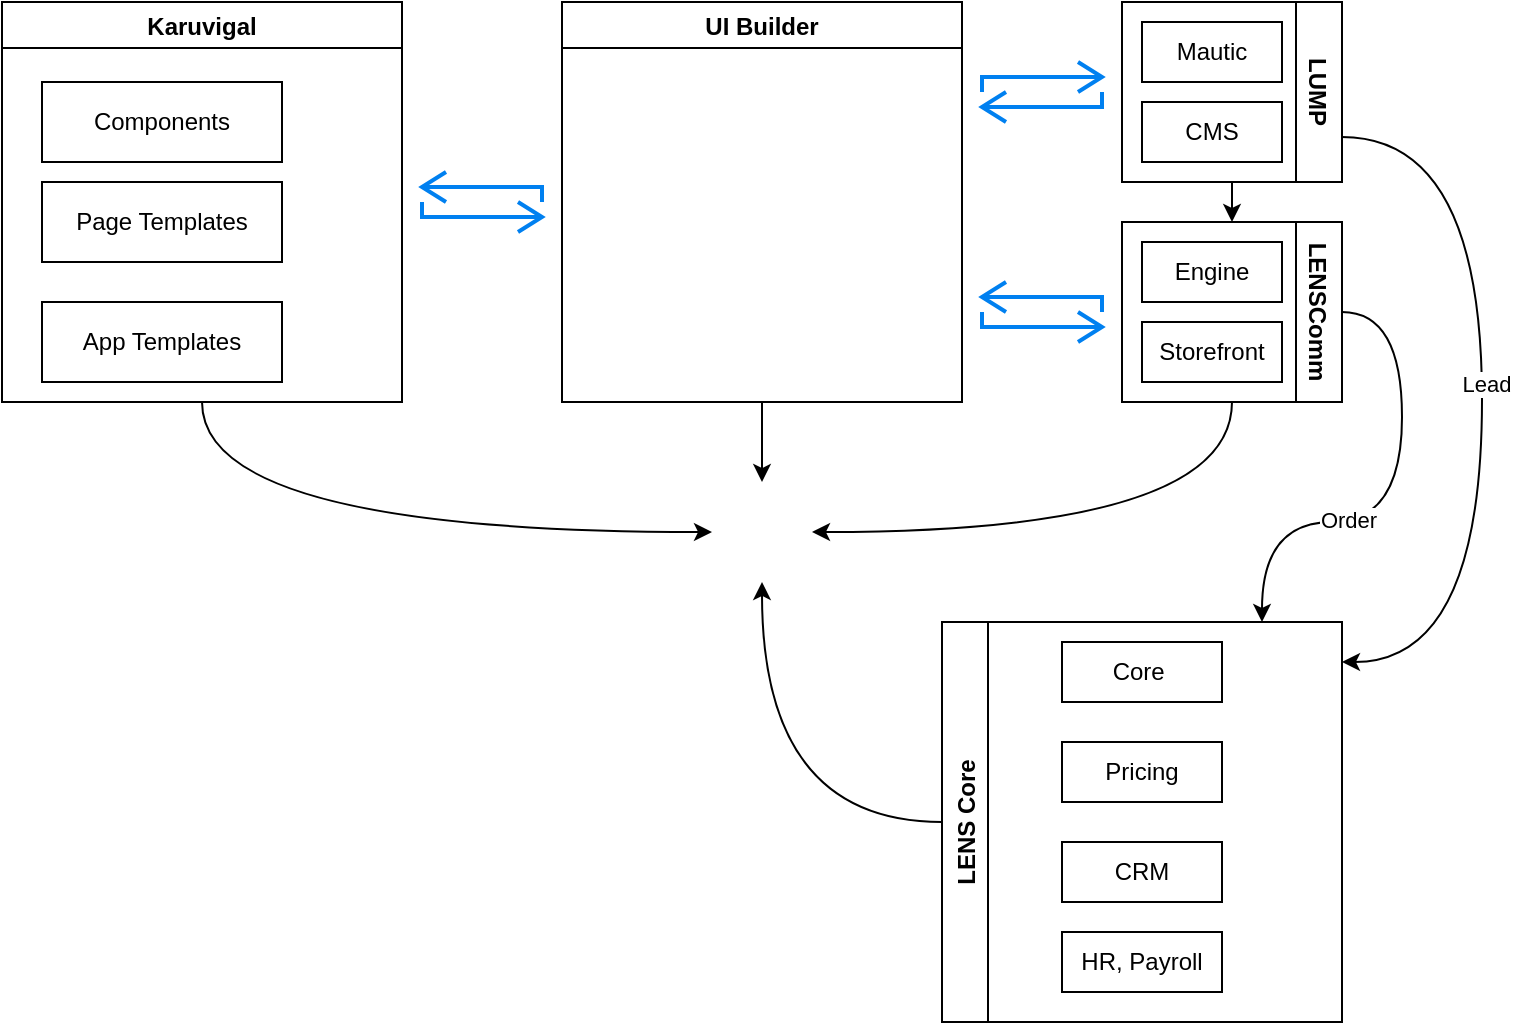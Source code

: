 <mxfile version="16.5.3" type="github">
  <diagram id="R2lEEEUBdFMjLlhIrx00" name="Page-1">
    <mxGraphModel dx="943" dy="526" grid="1" gridSize="10" guides="1" tooltips="1" connect="1" arrows="1" fold="1" page="1" pageScale="1" pageWidth="850" pageHeight="1100" math="0" shadow="0" extFonts="Permanent Marker^https://fonts.googleapis.com/css?family=Permanent+Marker">
      <root>
        <mxCell id="0" />
        <mxCell id="1" parent="0" />
        <mxCell id="raxthA5aU1QFH78hSA78-22" style="edgeStyle=orthogonalEdgeStyle;rounded=0;orthogonalLoop=1;jettySize=auto;html=1;exitX=0.5;exitY=1;exitDx=0;exitDy=0;curved=1;entryX=0;entryY=0.5;entryDx=0;entryDy=0;" parent="1" source="raxthA5aU1QFH78hSA78-4" target="raxthA5aU1QFH78hSA78-20" edge="1">
          <mxGeometry relative="1" as="geometry">
            <mxPoint x="260" y="480" as="targetPoint" />
          </mxGeometry>
        </mxCell>
        <mxCell id="raxthA5aU1QFH78hSA78-4" value="Karuvigal" style="swimlane;" parent="1" vertex="1">
          <mxGeometry x="80" y="80" width="200" height="200" as="geometry" />
        </mxCell>
        <mxCell id="raxthA5aU1QFH78hSA78-3" value="Components" style="rounded=0;whiteSpace=wrap;html=1;" parent="raxthA5aU1QFH78hSA78-4" vertex="1">
          <mxGeometry x="20" y="40" width="120" height="40" as="geometry" />
        </mxCell>
        <mxCell id="raxthA5aU1QFH78hSA78-5" value="Page Templates" style="rounded=0;whiteSpace=wrap;html=1;" parent="raxthA5aU1QFH78hSA78-4" vertex="1">
          <mxGeometry x="20" y="90" width="120" height="40" as="geometry" />
        </mxCell>
        <mxCell id="raxthA5aU1QFH78hSA78-6" value="App Templates" style="rounded=0;whiteSpace=wrap;html=1;" parent="raxthA5aU1QFH78hSA78-4" vertex="1">
          <mxGeometry x="20" y="150" width="120" height="40" as="geometry" />
        </mxCell>
        <mxCell id="raxthA5aU1QFH78hSA78-24" style="edgeStyle=orthogonalEdgeStyle;curved=1;rounded=0;orthogonalLoop=1;jettySize=auto;html=1;exitX=0.5;exitY=1;exitDx=0;exitDy=0;entryX=0.5;entryY=0;entryDx=0;entryDy=0;" parent="1" source="raxthA5aU1QFH78hSA78-7" target="raxthA5aU1QFH78hSA78-20" edge="1">
          <mxGeometry relative="1" as="geometry" />
        </mxCell>
        <mxCell id="raxthA5aU1QFH78hSA78-7" value="UI Builder" style="swimlane;" parent="1" vertex="1">
          <mxGeometry x="360" y="80" width="200" height="200" as="geometry" />
        </mxCell>
        <mxCell id="0GLVNOaQ7vTxbKbtqLo7-8" style="edgeStyle=orthogonalEdgeStyle;curved=1;rounded=0;orthogonalLoop=1;jettySize=auto;html=1;exitX=0.5;exitY=0;exitDx=0;exitDy=0;entryX=0.5;entryY=1;entryDx=0;entryDy=0;" edge="1" parent="1" source="raxthA5aU1QFH78hSA78-9" target="raxthA5aU1QFH78hSA78-12">
          <mxGeometry relative="1" as="geometry" />
        </mxCell>
        <mxCell id="0GLVNOaQ7vTxbKbtqLo7-9" style="edgeStyle=orthogonalEdgeStyle;curved=1;rounded=0;orthogonalLoop=1;jettySize=auto;html=1;exitX=0;exitY=0.25;exitDx=0;exitDy=0;" edge="1" parent="1" source="raxthA5aU1QFH78hSA78-9">
          <mxGeometry relative="1" as="geometry">
            <mxPoint x="750" y="410" as="targetPoint" />
            <Array as="points">
              <mxPoint x="820" y="148" />
              <mxPoint x="820" y="410" />
            </Array>
          </mxGeometry>
        </mxCell>
        <mxCell id="0GLVNOaQ7vTxbKbtqLo7-10" value="Lead" style="edgeLabel;html=1;align=center;verticalAlign=middle;resizable=0;points=[];" vertex="1" connectable="0" parent="0GLVNOaQ7vTxbKbtqLo7-9">
          <mxGeometry x="-0.038" y="2" relative="1" as="geometry">
            <mxPoint as="offset" />
          </mxGeometry>
        </mxCell>
        <mxCell id="raxthA5aU1QFH78hSA78-9" value="LUMP" style="swimlane;horizontal=0;rotation=-180;" parent="1" vertex="1">
          <mxGeometry x="640" y="80" width="110" height="90" as="geometry" />
        </mxCell>
        <mxCell id="raxthA5aU1QFH78hSA78-10" value="CMS" style="rounded=0;whiteSpace=wrap;html=1;" parent="raxthA5aU1QFH78hSA78-9" vertex="1">
          <mxGeometry x="10" y="50" width="70" height="30" as="geometry" />
        </mxCell>
        <mxCell id="raxthA5aU1QFH78hSA78-11" value="Mautic" style="whiteSpace=wrap;html=1;" parent="raxthA5aU1QFH78hSA78-9" vertex="1">
          <mxGeometry x="10" y="10" width="70" height="30" as="geometry" />
        </mxCell>
        <mxCell id="raxthA5aU1QFH78hSA78-23" style="edgeStyle=orthogonalEdgeStyle;curved=1;rounded=0;orthogonalLoop=1;jettySize=auto;html=1;exitX=0.5;exitY=0;exitDx=0;exitDy=0;entryX=1;entryY=0.5;entryDx=0;entryDy=0;" parent="1" source="raxthA5aU1QFH78hSA78-12" target="raxthA5aU1QFH78hSA78-20" edge="1">
          <mxGeometry relative="1" as="geometry" />
        </mxCell>
        <mxCell id="0GLVNOaQ7vTxbKbtqLo7-11" style="edgeStyle=orthogonalEdgeStyle;curved=1;rounded=0;orthogonalLoop=1;jettySize=auto;html=1;exitX=0;exitY=0.5;exitDx=0;exitDy=0;" edge="1" parent="1" source="raxthA5aU1QFH78hSA78-12">
          <mxGeometry relative="1" as="geometry">
            <mxPoint x="710" y="390" as="targetPoint" />
            <Array as="points">
              <mxPoint x="780" y="235" />
              <mxPoint x="780" y="340" />
              <mxPoint x="710" y="340" />
            </Array>
          </mxGeometry>
        </mxCell>
        <mxCell id="0GLVNOaQ7vTxbKbtqLo7-12" value="Order" style="edgeLabel;html=1;align=center;verticalAlign=middle;resizable=0;points=[];" vertex="1" connectable="0" parent="0GLVNOaQ7vTxbKbtqLo7-11">
          <mxGeometry x="0.271" y="-1" relative="1" as="geometry">
            <mxPoint as="offset" />
          </mxGeometry>
        </mxCell>
        <mxCell id="raxthA5aU1QFH78hSA78-12" value="LENSComm" style="swimlane;horizontal=0;rotation=-180;" parent="1" vertex="1">
          <mxGeometry x="640" y="190" width="110" height="90" as="geometry" />
        </mxCell>
        <mxCell id="raxthA5aU1QFH78hSA78-13" value="Engine" style="rounded=0;whiteSpace=wrap;html=1;" parent="raxthA5aU1QFH78hSA78-12" vertex="1">
          <mxGeometry x="10" y="10" width="70" height="30" as="geometry" />
        </mxCell>
        <mxCell id="raxthA5aU1QFH78hSA78-14" value="Storefront" style="whiteSpace=wrap;html=1;" parent="raxthA5aU1QFH78hSA78-12" vertex="1">
          <mxGeometry x="10" y="50" width="70" height="30" as="geometry" />
        </mxCell>
        <mxCell id="raxthA5aU1QFH78hSA78-17" value="" style="html=1;verticalLabelPosition=bottom;align=center;labelBackgroundColor=#ffffff;verticalAlign=top;strokeWidth=2;strokeColor=#0080F0;shadow=0;dashed=0;shape=mxgraph.ios7.icons.repeat;pointerEvents=1" parent="1" vertex="1">
          <mxGeometry x="570" y="110" width="60" height="30" as="geometry" />
        </mxCell>
        <mxCell id="raxthA5aU1QFH78hSA78-18" value="" style="html=1;verticalLabelPosition=bottom;align=center;labelBackgroundColor=#ffffff;verticalAlign=top;strokeWidth=2;strokeColor=#0080F0;shadow=0;dashed=0;shape=mxgraph.ios7.icons.repeat;pointerEvents=1;rotation=-180;flipH=1;" parent="1" vertex="1">
          <mxGeometry x="570" y="220" width="60" height="30" as="geometry" />
        </mxCell>
        <mxCell id="raxthA5aU1QFH78hSA78-19" value="" style="html=1;verticalLabelPosition=bottom;align=center;labelBackgroundColor=#ffffff;verticalAlign=top;strokeWidth=2;strokeColor=#0080F0;shadow=0;dashed=0;shape=mxgraph.ios7.icons.repeat;pointerEvents=1;rotation=-180;flipH=1;" parent="1" vertex="1">
          <mxGeometry x="290" y="165" width="60" height="30" as="geometry" />
        </mxCell>
        <mxCell id="raxthA5aU1QFH78hSA78-20" value="" style="shape=image;html=1;verticalAlign=top;verticalLabelPosition=bottom;labelBackgroundColor=#ffffff;imageAspect=0;aspect=fixed;image=https://cdn0.iconfinder.com/data/icons/social-media-2104/24/social_media_social_media_logo_git-128.png" parent="1" vertex="1">
          <mxGeometry x="435" y="320" width="50" height="50" as="geometry" />
        </mxCell>
        <mxCell id="0GLVNOaQ7vTxbKbtqLo7-14" style="edgeStyle=orthogonalEdgeStyle;curved=1;rounded=0;orthogonalLoop=1;jettySize=auto;html=1;exitX=0;exitY=0.5;exitDx=0;exitDy=0;entryX=0.5;entryY=1;entryDx=0;entryDy=0;" edge="1" parent="1" source="0GLVNOaQ7vTxbKbtqLo7-1" target="raxthA5aU1QFH78hSA78-20">
          <mxGeometry relative="1" as="geometry" />
        </mxCell>
        <mxCell id="0GLVNOaQ7vTxbKbtqLo7-1" value="LENS Core" style="swimlane;horizontal=0;" vertex="1" parent="1">
          <mxGeometry x="550" y="390" width="200" height="200" as="geometry" />
        </mxCell>
        <mxCell id="0GLVNOaQ7vTxbKbtqLo7-2" value="Core&amp;nbsp;" style="rounded=0;whiteSpace=wrap;html=1;" vertex="1" parent="0GLVNOaQ7vTxbKbtqLo7-1">
          <mxGeometry x="60" y="10" width="80" height="30" as="geometry" />
        </mxCell>
        <mxCell id="0GLVNOaQ7vTxbKbtqLo7-3" value="Pricing" style="rounded=0;whiteSpace=wrap;html=1;" vertex="1" parent="0GLVNOaQ7vTxbKbtqLo7-1">
          <mxGeometry x="60" y="60" width="80" height="30" as="geometry" />
        </mxCell>
        <mxCell id="0GLVNOaQ7vTxbKbtqLo7-4" value="CRM" style="rounded=0;whiteSpace=wrap;html=1;" vertex="1" parent="0GLVNOaQ7vTxbKbtqLo7-1">
          <mxGeometry x="60" y="110" width="80" height="30" as="geometry" />
        </mxCell>
        <mxCell id="0GLVNOaQ7vTxbKbtqLo7-15" value="HR, Payroll" style="rounded=0;whiteSpace=wrap;html=1;" vertex="1" parent="0GLVNOaQ7vTxbKbtqLo7-1">
          <mxGeometry x="60" y="155" width="80" height="30" as="geometry" />
        </mxCell>
      </root>
    </mxGraphModel>
  </diagram>
</mxfile>

